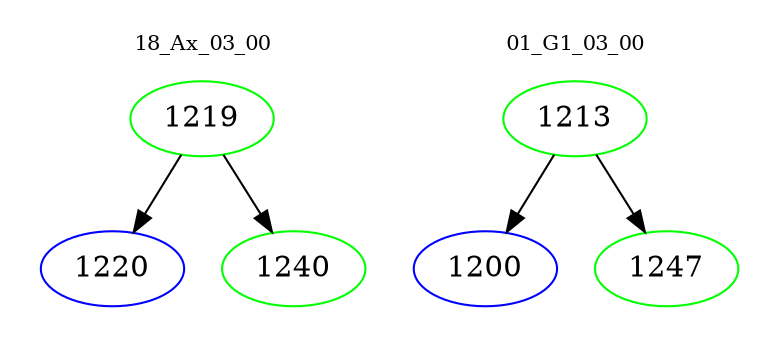 digraph{
subgraph cluster_0 {
color = white
label = "18_Ax_03_00";
fontsize=10;
T0_1219 [label="1219", color="green"]
T0_1219 -> T0_1220 [color="black"]
T0_1220 [label="1220", color="blue"]
T0_1219 -> T0_1240 [color="black"]
T0_1240 [label="1240", color="green"]
}
subgraph cluster_1 {
color = white
label = "01_G1_03_00";
fontsize=10;
T1_1213 [label="1213", color="green"]
T1_1213 -> T1_1200 [color="black"]
T1_1200 [label="1200", color="blue"]
T1_1213 -> T1_1247 [color="black"]
T1_1247 [label="1247", color="green"]
}
}
